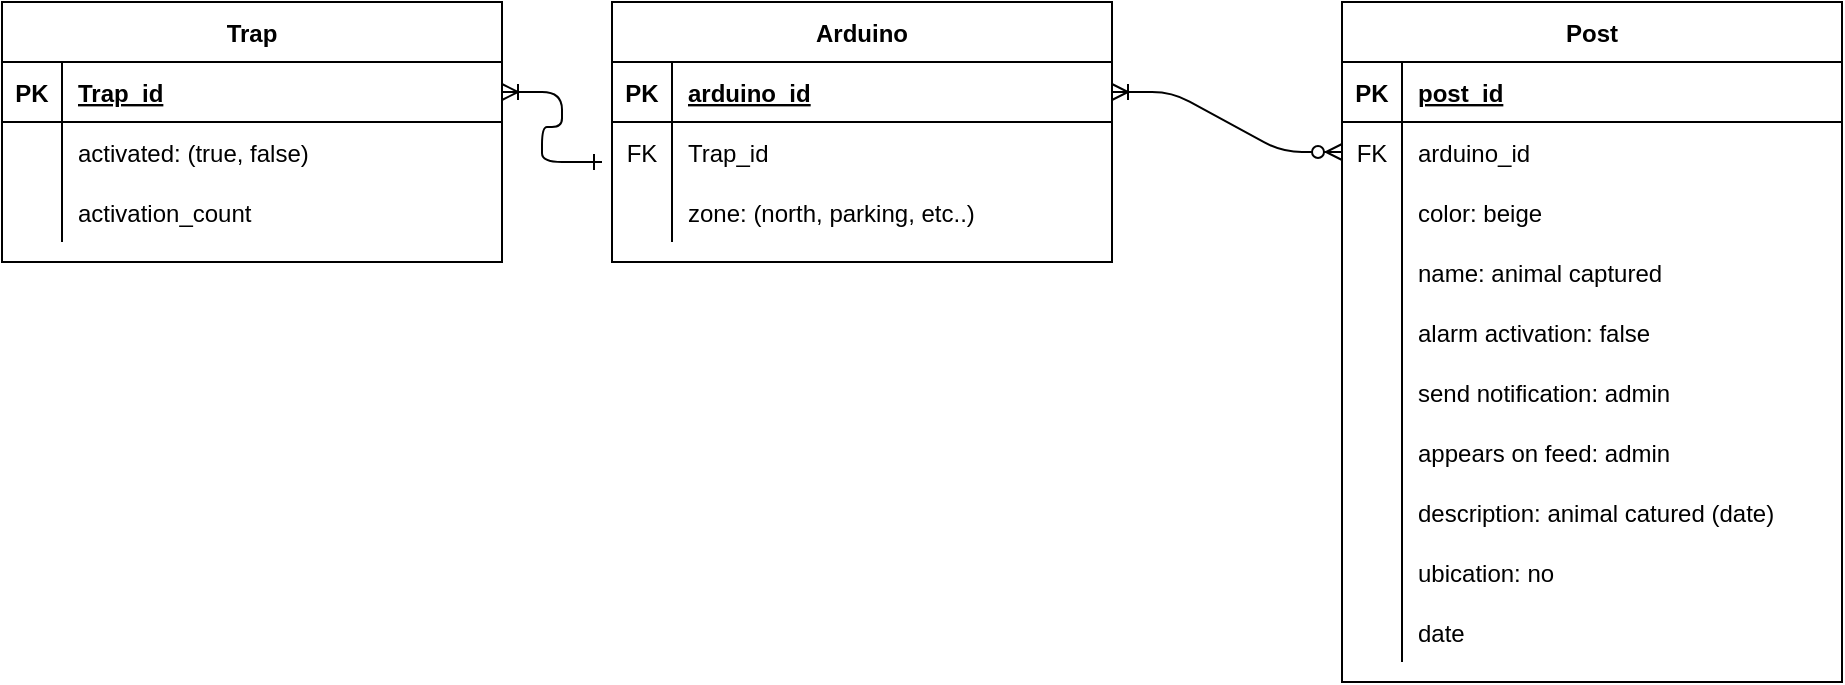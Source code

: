 <mxfile version="14.8.3" type="github">
  <diagram id="R2lEEEUBdFMjLlhIrx00" name="Page-1">
    <mxGraphModel dx="1038" dy="583" grid="1" gridSize="10" guides="1" tooltips="1" connect="1" arrows="1" fold="1" page="1" pageScale="1" pageWidth="850" pageHeight="1100" math="0" shadow="0" extFonts="Permanent Marker^https://fonts.googleapis.com/css?family=Permanent+Marker">
      <root>
        <mxCell id="0" />
        <mxCell id="1" parent="0" />
        <mxCell id="C-vyLk0tnHw3VtMMgP7b-12" value="" style="edgeStyle=entityRelationEdgeStyle;endArrow=ERzeroToMany;startArrow=ERoneToMany;endFill=1;startFill=0;entryX=0;entryY=0.5;entryDx=0;entryDy=0;exitX=1;exitY=0.5;exitDx=0;exitDy=0;" parent="1" source="FQOK1bycxsz6MAxDcmq3-2" target="1sQJ_mA0ylXvRGgsxD1S-5" edge="1">
          <mxGeometry width="100" height="100" relative="1" as="geometry">
            <mxPoint x="400" y="180" as="sourcePoint" />
            <mxPoint x="560" y="220" as="targetPoint" />
          </mxGeometry>
        </mxCell>
        <mxCell id="C-vyLk0tnHw3VtMMgP7b-2" value="Trap" style="shape=table;startSize=30;container=1;collapsible=1;childLayout=tableLayout;fixedRows=1;rowLines=0;fontStyle=1;align=center;resizeLast=1;" parent="1" vertex="1">
          <mxGeometry x="120" y="120" width="250" height="130" as="geometry" />
        </mxCell>
        <mxCell id="C-vyLk0tnHw3VtMMgP7b-3" value="" style="shape=partialRectangle;collapsible=0;dropTarget=0;pointerEvents=0;fillColor=none;points=[[0,0.5],[1,0.5]];portConstraint=eastwest;top=0;left=0;right=0;bottom=1;" parent="C-vyLk0tnHw3VtMMgP7b-2" vertex="1">
          <mxGeometry y="30" width="250" height="30" as="geometry" />
        </mxCell>
        <mxCell id="C-vyLk0tnHw3VtMMgP7b-4" value="PK" style="shape=partialRectangle;overflow=hidden;connectable=0;fillColor=none;top=0;left=0;bottom=0;right=0;fontStyle=1;" parent="C-vyLk0tnHw3VtMMgP7b-3" vertex="1">
          <mxGeometry width="30" height="30" as="geometry" />
        </mxCell>
        <mxCell id="C-vyLk0tnHw3VtMMgP7b-5" value="Trap_id" style="shape=partialRectangle;overflow=hidden;connectable=0;fillColor=none;top=0;left=0;bottom=0;right=0;align=left;spacingLeft=6;fontStyle=5;" parent="C-vyLk0tnHw3VtMMgP7b-3" vertex="1">
          <mxGeometry x="30" width="220" height="30" as="geometry" />
        </mxCell>
        <mxCell id="1sQJ_mA0ylXvRGgsxD1S-29" value="" style="shape=partialRectangle;collapsible=0;dropTarget=0;pointerEvents=0;fillColor=none;points=[[0,0.5],[1,0.5]];portConstraint=eastwest;top=0;left=0;right=0;bottom=0;" parent="C-vyLk0tnHw3VtMMgP7b-2" vertex="1">
          <mxGeometry y="60" width="250" height="30" as="geometry" />
        </mxCell>
        <mxCell id="1sQJ_mA0ylXvRGgsxD1S-30" value="" style="shape=partialRectangle;overflow=hidden;connectable=0;fillColor=none;top=0;left=0;bottom=0;right=0;" parent="1sQJ_mA0ylXvRGgsxD1S-29" vertex="1">
          <mxGeometry width="30" height="30" as="geometry" />
        </mxCell>
        <mxCell id="1sQJ_mA0ylXvRGgsxD1S-31" value="activated: (true, false)" style="shape=partialRectangle;overflow=hidden;connectable=0;fillColor=none;top=0;left=0;bottom=0;right=0;align=left;spacingLeft=6;" parent="1sQJ_mA0ylXvRGgsxD1S-29" vertex="1">
          <mxGeometry x="30" width="220" height="30" as="geometry" />
        </mxCell>
        <mxCell id="1sQJ_mA0ylXvRGgsxD1S-32" value="" style="shape=partialRectangle;collapsible=0;dropTarget=0;pointerEvents=0;fillColor=none;points=[[0,0.5],[1,0.5]];portConstraint=eastwest;top=0;left=0;right=0;bottom=0;" parent="C-vyLk0tnHw3VtMMgP7b-2" vertex="1">
          <mxGeometry y="90" width="250" height="30" as="geometry" />
        </mxCell>
        <mxCell id="1sQJ_mA0ylXvRGgsxD1S-33" value="" style="shape=partialRectangle;overflow=hidden;connectable=0;fillColor=none;top=0;left=0;bottom=0;right=0;" parent="1sQJ_mA0ylXvRGgsxD1S-32" vertex="1">
          <mxGeometry width="30" height="30" as="geometry" />
        </mxCell>
        <mxCell id="1sQJ_mA0ylXvRGgsxD1S-34" value="activation_count" style="shape=partialRectangle;overflow=hidden;connectable=0;fillColor=none;top=0;left=0;bottom=0;right=0;align=left;spacingLeft=6;" parent="1sQJ_mA0ylXvRGgsxD1S-32" vertex="1">
          <mxGeometry x="30" width="220" height="30" as="geometry" />
        </mxCell>
        <mxCell id="1sQJ_mA0ylXvRGgsxD1S-1" value="Post" style="shape=table;startSize=30;container=1;collapsible=1;childLayout=tableLayout;fixedRows=1;rowLines=0;fontStyle=1;align=center;resizeLast=1;" parent="1" vertex="1">
          <mxGeometry x="790" y="120" width="250" height="340" as="geometry" />
        </mxCell>
        <mxCell id="1sQJ_mA0ylXvRGgsxD1S-2" value="" style="shape=partialRectangle;collapsible=0;dropTarget=0;pointerEvents=0;fillColor=none;points=[[0,0.5],[1,0.5]];portConstraint=eastwest;top=0;left=0;right=0;bottom=1;" parent="1sQJ_mA0ylXvRGgsxD1S-1" vertex="1">
          <mxGeometry y="30" width="250" height="30" as="geometry" />
        </mxCell>
        <mxCell id="1sQJ_mA0ylXvRGgsxD1S-3" value="PK" style="shape=partialRectangle;overflow=hidden;connectable=0;fillColor=none;top=0;left=0;bottom=0;right=0;fontStyle=1;" parent="1sQJ_mA0ylXvRGgsxD1S-2" vertex="1">
          <mxGeometry width="30" height="30" as="geometry" />
        </mxCell>
        <mxCell id="1sQJ_mA0ylXvRGgsxD1S-4" value="post_id" style="shape=partialRectangle;overflow=hidden;connectable=0;fillColor=none;top=0;left=0;bottom=0;right=0;align=left;spacingLeft=6;fontStyle=5;" parent="1sQJ_mA0ylXvRGgsxD1S-2" vertex="1">
          <mxGeometry x="30" width="220" height="30" as="geometry" />
        </mxCell>
        <mxCell id="1sQJ_mA0ylXvRGgsxD1S-5" value="" style="shape=partialRectangle;collapsible=0;dropTarget=0;pointerEvents=0;fillColor=none;points=[[0,0.5],[1,0.5]];portConstraint=eastwest;top=0;left=0;right=0;bottom=0;" parent="1sQJ_mA0ylXvRGgsxD1S-1" vertex="1">
          <mxGeometry y="60" width="250" height="30" as="geometry" />
        </mxCell>
        <mxCell id="1sQJ_mA0ylXvRGgsxD1S-6" value="FK" style="shape=partialRectangle;overflow=hidden;connectable=0;fillColor=none;top=0;left=0;bottom=0;right=0;" parent="1sQJ_mA0ylXvRGgsxD1S-5" vertex="1">
          <mxGeometry width="30" height="30" as="geometry" />
        </mxCell>
        <mxCell id="1sQJ_mA0ylXvRGgsxD1S-7" value="arduino_id" style="shape=partialRectangle;overflow=hidden;connectable=0;fillColor=none;top=0;left=0;bottom=0;right=0;align=left;spacingLeft=6;" parent="1sQJ_mA0ylXvRGgsxD1S-5" vertex="1">
          <mxGeometry x="30" width="220" height="30" as="geometry" />
        </mxCell>
        <mxCell id="1sQJ_mA0ylXvRGgsxD1S-8" value="" style="shape=partialRectangle;collapsible=0;dropTarget=0;pointerEvents=0;fillColor=none;points=[[0,0.5],[1,0.5]];portConstraint=eastwest;top=0;left=0;right=0;bottom=0;" parent="1sQJ_mA0ylXvRGgsxD1S-1" vertex="1">
          <mxGeometry y="90" width="250" height="30" as="geometry" />
        </mxCell>
        <mxCell id="1sQJ_mA0ylXvRGgsxD1S-9" value="" style="shape=partialRectangle;overflow=hidden;connectable=0;fillColor=none;top=0;left=0;bottom=0;right=0;" parent="1sQJ_mA0ylXvRGgsxD1S-8" vertex="1">
          <mxGeometry width="30" height="30" as="geometry" />
        </mxCell>
        <mxCell id="1sQJ_mA0ylXvRGgsxD1S-10" value="color: beige" style="shape=partialRectangle;overflow=hidden;connectable=0;fillColor=none;top=0;left=0;bottom=0;right=0;align=left;spacingLeft=6;" parent="1sQJ_mA0ylXvRGgsxD1S-8" vertex="1">
          <mxGeometry x="30" width="220" height="30" as="geometry" />
        </mxCell>
        <mxCell id="1sQJ_mA0ylXvRGgsxD1S-11" value="" style="shape=partialRectangle;collapsible=0;dropTarget=0;pointerEvents=0;fillColor=none;points=[[0,0.5],[1,0.5]];portConstraint=eastwest;top=0;left=0;right=0;bottom=0;" parent="1sQJ_mA0ylXvRGgsxD1S-1" vertex="1">
          <mxGeometry y="120" width="250" height="30" as="geometry" />
        </mxCell>
        <mxCell id="1sQJ_mA0ylXvRGgsxD1S-12" value="" style="shape=partialRectangle;overflow=hidden;connectable=0;fillColor=none;top=0;left=0;bottom=0;right=0;" parent="1sQJ_mA0ylXvRGgsxD1S-11" vertex="1">
          <mxGeometry width="30" height="30" as="geometry" />
        </mxCell>
        <mxCell id="1sQJ_mA0ylXvRGgsxD1S-13" value="name: animal captured" style="shape=partialRectangle;overflow=hidden;connectable=0;fillColor=none;top=0;left=0;bottom=0;right=0;align=left;spacingLeft=6;" parent="1sQJ_mA0ylXvRGgsxD1S-11" vertex="1">
          <mxGeometry x="30" width="220" height="30" as="geometry" />
        </mxCell>
        <mxCell id="1sQJ_mA0ylXvRGgsxD1S-14" value="" style="shape=partialRectangle;collapsible=0;dropTarget=0;pointerEvents=0;fillColor=none;points=[[0,0.5],[1,0.5]];portConstraint=eastwest;top=0;left=0;right=0;bottom=0;" parent="1sQJ_mA0ylXvRGgsxD1S-1" vertex="1">
          <mxGeometry y="150" width="250" height="30" as="geometry" />
        </mxCell>
        <mxCell id="1sQJ_mA0ylXvRGgsxD1S-15" value="" style="shape=partialRectangle;overflow=hidden;connectable=0;fillColor=none;top=0;left=0;bottom=0;right=0;" parent="1sQJ_mA0ylXvRGgsxD1S-14" vertex="1">
          <mxGeometry width="30" height="30" as="geometry" />
        </mxCell>
        <mxCell id="1sQJ_mA0ylXvRGgsxD1S-16" value="alarm activation: false" style="shape=partialRectangle;overflow=hidden;connectable=0;fillColor=none;top=0;left=0;bottom=0;right=0;align=left;spacingLeft=6;" parent="1sQJ_mA0ylXvRGgsxD1S-14" vertex="1">
          <mxGeometry x="30" width="220" height="30" as="geometry" />
        </mxCell>
        <mxCell id="1sQJ_mA0ylXvRGgsxD1S-17" value="" style="shape=partialRectangle;collapsible=0;dropTarget=0;pointerEvents=0;fillColor=none;points=[[0,0.5],[1,0.5]];portConstraint=eastwest;top=0;left=0;right=0;bottom=0;" parent="1sQJ_mA0ylXvRGgsxD1S-1" vertex="1">
          <mxGeometry y="180" width="250" height="30" as="geometry" />
        </mxCell>
        <mxCell id="1sQJ_mA0ylXvRGgsxD1S-18" value="" style="shape=partialRectangle;overflow=hidden;connectable=0;fillColor=none;top=0;left=0;bottom=0;right=0;" parent="1sQJ_mA0ylXvRGgsxD1S-17" vertex="1">
          <mxGeometry width="30" height="30" as="geometry" />
        </mxCell>
        <mxCell id="1sQJ_mA0ylXvRGgsxD1S-19" value="send notification: admin" style="shape=partialRectangle;overflow=hidden;connectable=0;fillColor=none;top=0;left=0;bottom=0;right=0;align=left;spacingLeft=6;" parent="1sQJ_mA0ylXvRGgsxD1S-17" vertex="1">
          <mxGeometry x="30" width="220" height="30" as="geometry" />
        </mxCell>
        <mxCell id="1sQJ_mA0ylXvRGgsxD1S-20" value="" style="shape=partialRectangle;collapsible=0;dropTarget=0;pointerEvents=0;fillColor=none;points=[[0,0.5],[1,0.5]];portConstraint=eastwest;top=0;left=0;right=0;bottom=0;" parent="1sQJ_mA0ylXvRGgsxD1S-1" vertex="1">
          <mxGeometry y="210" width="250" height="30" as="geometry" />
        </mxCell>
        <mxCell id="1sQJ_mA0ylXvRGgsxD1S-21" value="" style="shape=partialRectangle;overflow=hidden;connectable=0;fillColor=none;top=0;left=0;bottom=0;right=0;" parent="1sQJ_mA0ylXvRGgsxD1S-20" vertex="1">
          <mxGeometry width="30" height="30" as="geometry" />
        </mxCell>
        <mxCell id="1sQJ_mA0ylXvRGgsxD1S-22" value="appears on feed: admin" style="shape=partialRectangle;overflow=hidden;connectable=0;fillColor=none;top=0;left=0;bottom=0;right=0;align=left;spacingLeft=6;" parent="1sQJ_mA0ylXvRGgsxD1S-20" vertex="1">
          <mxGeometry x="30" width="220" height="30" as="geometry" />
        </mxCell>
        <mxCell id="1sQJ_mA0ylXvRGgsxD1S-23" value="" style="shape=partialRectangle;collapsible=0;dropTarget=0;pointerEvents=0;fillColor=none;points=[[0,0.5],[1,0.5]];portConstraint=eastwest;top=0;left=0;right=0;bottom=0;" parent="1sQJ_mA0ylXvRGgsxD1S-1" vertex="1">
          <mxGeometry y="240" width="250" height="30" as="geometry" />
        </mxCell>
        <mxCell id="1sQJ_mA0ylXvRGgsxD1S-24" value="" style="shape=partialRectangle;overflow=hidden;connectable=0;fillColor=none;top=0;left=0;bottom=0;right=0;" parent="1sQJ_mA0ylXvRGgsxD1S-23" vertex="1">
          <mxGeometry width="30" height="30" as="geometry" />
        </mxCell>
        <mxCell id="1sQJ_mA0ylXvRGgsxD1S-25" value="description: animal catured (date)" style="shape=partialRectangle;overflow=hidden;connectable=0;fillColor=none;top=0;left=0;bottom=0;right=0;align=left;spacingLeft=6;" parent="1sQJ_mA0ylXvRGgsxD1S-23" vertex="1">
          <mxGeometry x="30" width="220" height="30" as="geometry" />
        </mxCell>
        <mxCell id="1sQJ_mA0ylXvRGgsxD1S-26" value="" style="shape=partialRectangle;collapsible=0;dropTarget=0;pointerEvents=0;fillColor=none;points=[[0,0.5],[1,0.5]];portConstraint=eastwest;top=0;left=0;right=0;bottom=0;" parent="1sQJ_mA0ylXvRGgsxD1S-1" vertex="1">
          <mxGeometry y="270" width="250" height="30" as="geometry" />
        </mxCell>
        <mxCell id="1sQJ_mA0ylXvRGgsxD1S-27" value="" style="shape=partialRectangle;overflow=hidden;connectable=0;fillColor=none;top=0;left=0;bottom=0;right=0;" parent="1sQJ_mA0ylXvRGgsxD1S-26" vertex="1">
          <mxGeometry width="30" height="30" as="geometry" />
        </mxCell>
        <mxCell id="1sQJ_mA0ylXvRGgsxD1S-28" value="ubication: no" style="shape=partialRectangle;overflow=hidden;connectable=0;fillColor=none;top=0;left=0;bottom=0;right=0;align=left;spacingLeft=6;" parent="1sQJ_mA0ylXvRGgsxD1S-26" vertex="1">
          <mxGeometry x="30" width="220" height="30" as="geometry" />
        </mxCell>
        <mxCell id="FQOK1bycxsz6MAxDcmq3-15" value="" style="shape=partialRectangle;collapsible=0;dropTarget=0;pointerEvents=0;fillColor=none;points=[[0,0.5],[1,0.5]];portConstraint=eastwest;top=0;left=0;right=0;bottom=0;" vertex="1" parent="1sQJ_mA0ylXvRGgsxD1S-1">
          <mxGeometry y="300" width="250" height="30" as="geometry" />
        </mxCell>
        <mxCell id="FQOK1bycxsz6MAxDcmq3-16" value="" style="shape=partialRectangle;overflow=hidden;connectable=0;fillColor=none;top=0;left=0;bottom=0;right=0;" vertex="1" parent="FQOK1bycxsz6MAxDcmq3-15">
          <mxGeometry width="30" height="30" as="geometry" />
        </mxCell>
        <mxCell id="FQOK1bycxsz6MAxDcmq3-17" value="date" style="shape=partialRectangle;overflow=hidden;connectable=0;fillColor=none;top=0;left=0;bottom=0;right=0;align=left;spacingLeft=6;" vertex="1" parent="FQOK1bycxsz6MAxDcmq3-15">
          <mxGeometry x="30" width="220" height="30" as="geometry" />
        </mxCell>
        <mxCell id="FQOK1bycxsz6MAxDcmq3-1" value="Arduino" style="shape=table;startSize=30;container=1;collapsible=1;childLayout=tableLayout;fixedRows=1;rowLines=0;fontStyle=1;align=center;resizeLast=1;" vertex="1" parent="1">
          <mxGeometry x="425" y="120" width="250" height="130" as="geometry" />
        </mxCell>
        <mxCell id="FQOK1bycxsz6MAxDcmq3-2" value="" style="shape=partialRectangle;collapsible=0;dropTarget=0;pointerEvents=0;fillColor=none;points=[[0,0.5],[1,0.5]];portConstraint=eastwest;top=0;left=0;right=0;bottom=1;" vertex="1" parent="FQOK1bycxsz6MAxDcmq3-1">
          <mxGeometry y="30" width="250" height="30" as="geometry" />
        </mxCell>
        <mxCell id="FQOK1bycxsz6MAxDcmq3-3" value="PK" style="shape=partialRectangle;overflow=hidden;connectable=0;fillColor=none;top=0;left=0;bottom=0;right=0;fontStyle=1;" vertex="1" parent="FQOK1bycxsz6MAxDcmq3-2">
          <mxGeometry width="30" height="30" as="geometry" />
        </mxCell>
        <mxCell id="FQOK1bycxsz6MAxDcmq3-4" value="arduino_id" style="shape=partialRectangle;overflow=hidden;connectable=0;fillColor=none;top=0;left=0;bottom=0;right=0;align=left;spacingLeft=6;fontStyle=5;" vertex="1" parent="FQOK1bycxsz6MAxDcmq3-2">
          <mxGeometry x="30" width="220" height="30" as="geometry" />
        </mxCell>
        <mxCell id="FQOK1bycxsz6MAxDcmq3-11" value="" style="shape=partialRectangle;collapsible=0;dropTarget=0;pointerEvents=0;fillColor=none;points=[[0,0.5],[1,0.5]];portConstraint=eastwest;top=0;left=0;right=0;bottom=0;" vertex="1" parent="FQOK1bycxsz6MAxDcmq3-1">
          <mxGeometry y="60" width="250" height="30" as="geometry" />
        </mxCell>
        <mxCell id="FQOK1bycxsz6MAxDcmq3-12" value="FK" style="shape=partialRectangle;overflow=hidden;connectable=0;fillColor=none;top=0;left=0;bottom=0;right=0;" vertex="1" parent="FQOK1bycxsz6MAxDcmq3-11">
          <mxGeometry width="30" height="30" as="geometry" />
        </mxCell>
        <mxCell id="FQOK1bycxsz6MAxDcmq3-13" value="Trap_id" style="shape=partialRectangle;overflow=hidden;connectable=0;fillColor=none;top=0;left=0;bottom=0;right=0;align=left;spacingLeft=6;" vertex="1" parent="FQOK1bycxsz6MAxDcmq3-11">
          <mxGeometry x="30" width="220" height="30" as="geometry" />
        </mxCell>
        <mxCell id="FQOK1bycxsz6MAxDcmq3-5" value="" style="shape=partialRectangle;collapsible=0;dropTarget=0;pointerEvents=0;fillColor=none;points=[[0,0.5],[1,0.5]];portConstraint=eastwest;top=0;left=0;right=0;bottom=0;" vertex="1" parent="FQOK1bycxsz6MAxDcmq3-1">
          <mxGeometry y="90" width="250" height="30" as="geometry" />
        </mxCell>
        <mxCell id="FQOK1bycxsz6MAxDcmq3-6" value="" style="shape=partialRectangle;overflow=hidden;connectable=0;fillColor=none;top=0;left=0;bottom=0;right=0;" vertex="1" parent="FQOK1bycxsz6MAxDcmq3-5">
          <mxGeometry width="30" height="30" as="geometry" />
        </mxCell>
        <mxCell id="FQOK1bycxsz6MAxDcmq3-7" value="zone: (north, parking, etc..)" style="shape=partialRectangle;overflow=hidden;connectable=0;fillColor=none;top=0;left=0;bottom=0;right=0;align=left;spacingLeft=6;" vertex="1" parent="FQOK1bycxsz6MAxDcmq3-5">
          <mxGeometry x="30" width="220" height="30" as="geometry" />
        </mxCell>
        <mxCell id="FQOK1bycxsz6MAxDcmq3-14" value="" style="edgeStyle=entityRelationEdgeStyle;endArrow=ERone;startArrow=ERoneToMany;endFill=0;startFill=0;" edge="1" parent="1" source="C-vyLk0tnHw3VtMMgP7b-3">
          <mxGeometry width="100" height="100" relative="1" as="geometry">
            <mxPoint x="370" y="165" as="sourcePoint" />
            <mxPoint x="420" y="200" as="targetPoint" />
          </mxGeometry>
        </mxCell>
      </root>
    </mxGraphModel>
  </diagram>
</mxfile>
